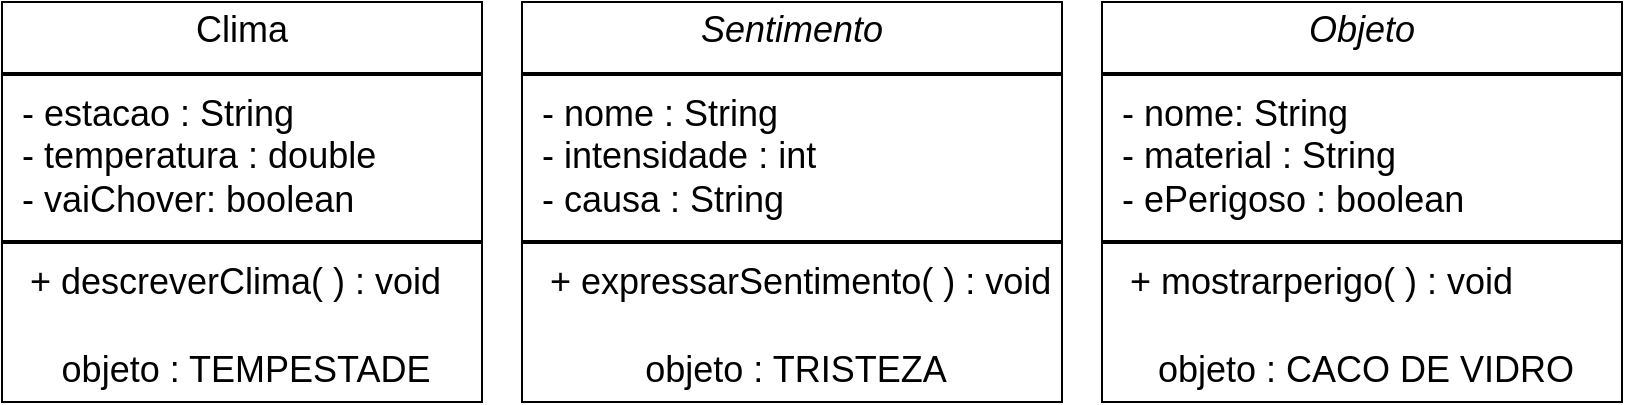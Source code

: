 <mxfile version="28.2.0">
  <diagram name="Página-1" id="EBlBcjsgiqybyoaVXMJo">
    <mxGraphModel dx="1426" dy="751" grid="1" gridSize="10" guides="1" tooltips="1" connect="1" arrows="1" fold="1" page="1" pageScale="1" pageWidth="827" pageHeight="1169" math="0" shadow="0">
      <root>
        <mxCell id="0" />
        <mxCell id="1" parent="0" />
        <mxCell id="r_no8S8ep1QUASbqZUwo-1" value="&lt;p style=&quot;text-align: center; margin: 4px 0px 0px;&quot;&gt;Clima&lt;/p&gt;&lt;hr style=&quot;text-align: center; border-style: solid;&quot;&gt;&lt;p style=&quot;margin:0px;margin-left:4px;&quot;&gt;&lt;/p&gt;&lt;div&gt;&lt;span style=&quot;background-color: transparent; color: light-dark(rgb(0, 0, 0), rgb(255, 255, 255));&quot;&gt;&amp;nbsp; - estacao : String&lt;/span&gt;&lt;/div&gt;&lt;div&gt;&lt;span style=&quot;background-color: transparent; color: light-dark(rgb(0, 0, 0), rgb(255, 255, 255));&quot;&gt;&amp;nbsp; - temperatura : double&lt;/span&gt;&lt;/div&gt;&lt;div&gt;&lt;span style=&quot;background-color: transparent; color: light-dark(rgb(0, 0, 0), rgb(255, 255, 255));&quot;&gt;&amp;nbsp; - vaiChover: boolean&lt;/span&gt;&lt;/div&gt;&lt;hr style=&quot;border-style:solid;&quot;&gt;&lt;p style=&quot;margin: 0px 0px 0px 4px;&quot;&gt;&amp;nbsp; + descreverClima( ) : void&lt;/p&gt;&lt;p style=&quot;margin: 0px 0px 0px 4px;&quot;&gt;&amp;nbsp;&amp;nbsp;&lt;/p&gt;&lt;p style=&quot;text-align: center; margin: 0px 0px 0px 4px;&quot;&gt;objeto : TEMPESTADE&lt;/p&gt;" style="verticalAlign=top;align=left;overflow=fill;html=1;whiteSpace=wrap;fontSize=18;" parent="1" vertex="1">
          <mxGeometry x="10" y="40" width="240" height="200" as="geometry" />
        </mxCell>
        <mxCell id="r_no8S8ep1QUASbqZUwo-2" value="&lt;p style=&quot;text-align: center; margin: 4px 0px 0px;&quot;&gt;&lt;i&gt;Sentimento&lt;/i&gt;&lt;/p&gt;&lt;hr style=&quot;text-align: center; border-style: solid;&quot;&gt;&lt;p style=&quot;margin:0px;margin-left:4px;&quot;&gt;&lt;/p&gt;&lt;div&gt;&lt;span style=&quot;background-color: transparent; color: light-dark(rgb(0, 0, 0), rgb(255, 255, 255));&quot;&gt;&amp;nbsp; - nome : String&lt;/span&gt;&lt;/div&gt;&lt;div&gt;&lt;span style=&quot;background-color: transparent; color: light-dark(rgb(0, 0, 0), rgb(255, 255, 255));&quot;&gt;&amp;nbsp; - intensidade : int&lt;/span&gt;&lt;/div&gt;&lt;div&gt;&lt;span style=&quot;background-color: transparent; color: light-dark(rgb(0, 0, 0), rgb(255, 255, 255));&quot;&gt;&amp;nbsp; - causa : String&lt;/span&gt;&lt;/div&gt;&lt;hr style=&quot;border-style:solid;&quot;&gt;&lt;p style=&quot;margin: 0px 0px 0px 4px;&quot;&gt;&amp;nbsp; + expressarSentimento( ) : void&lt;/p&gt;&lt;p style=&quot;margin: 0px 0px 0px 4px;&quot;&gt;&lt;br&gt;&lt;/p&gt;&lt;p style=&quot;text-align: center; margin: 0px 0px 0px 4px;&quot;&gt;objeto : TRISTEZA&lt;/p&gt;" style="verticalAlign=top;align=left;overflow=fill;html=1;whiteSpace=wrap;fontSize=18;" parent="1" vertex="1">
          <mxGeometry x="270" y="40" width="270" height="200" as="geometry" />
        </mxCell>
        <mxCell id="r_no8S8ep1QUASbqZUwo-3" value="&lt;p style=&quot;text-align: center; margin: 4px 0px 0px;&quot;&gt;&lt;i&gt;Objeto&lt;/i&gt;&lt;/p&gt;&lt;hr style=&quot;text-align: center; border-style: solid;&quot;&gt;&lt;p style=&quot;margin:0px;margin-left:4px;&quot;&gt;&lt;/p&gt;&lt;div&gt;&lt;span style=&quot;background-color: transparent; color: light-dark(rgb(0, 0, 0), rgb(255, 255, 255));&quot;&gt;&amp;nbsp; - nome: String&lt;/span&gt;&lt;/div&gt;&lt;div&gt;&lt;span style=&quot;background-color: transparent; color: light-dark(rgb(0, 0, 0), rgb(255, 255, 255));&quot;&gt;&amp;nbsp; - material : String&lt;/span&gt;&lt;/div&gt;&lt;div&gt;&lt;span style=&quot;background-color: transparent; color: light-dark(rgb(0, 0, 0), rgb(255, 255, 255));&quot;&gt;&amp;nbsp; - ePerigoso : boolean&lt;/span&gt;&lt;/div&gt;&lt;hr style=&quot;border-style:solid;&quot;&gt;&lt;p style=&quot;margin: 0px 0px 0px 4px;&quot;&gt;&amp;nbsp; + mostrarperigo( ) : void&lt;/p&gt;&lt;p style=&quot;text-align: center; margin: 0px 0px 0px 4px;&quot;&gt;&lt;br&gt;&lt;/p&gt;&lt;p style=&quot;text-align: center; margin: 0px 0px 0px 4px;&quot;&gt;objeto : CACO DE VIDRO&lt;/p&gt;" style="verticalAlign=top;align=left;overflow=fill;html=1;whiteSpace=wrap;fontSize=18;" parent="1" vertex="1">
          <mxGeometry x="560" y="40" width="260" height="200" as="geometry" />
        </mxCell>
      </root>
    </mxGraphModel>
  </diagram>
</mxfile>
